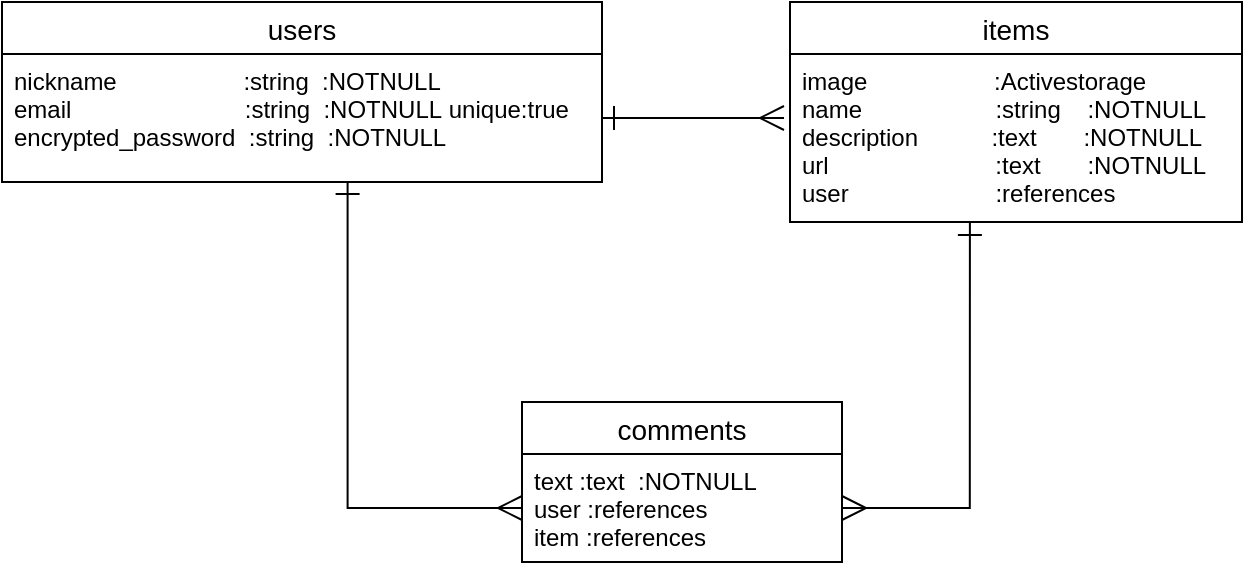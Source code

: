<mxfile version="14.2.4" type="embed">
    <diagram id="T75ojMYrTgQELHcqDZd3" name="ページ1">
        <mxGraphModel dx="728" dy="627" grid="1" gridSize="10" guides="1" tooltips="1" connect="1" arrows="1" fold="1" page="1" pageScale="1" pageWidth="827" pageHeight="1169" math="0" shadow="0">
            <root>
                <mxCell id="0"/>
                <mxCell id="1" parent="0"/>
                <mxCell id="2" value="users" style="swimlane;fontStyle=0;childLayout=stackLayout;horizontal=1;startSize=26;horizontalStack=0;resizeParent=1;resizeParentMax=0;resizeLast=0;collapsible=1;marginBottom=0;align=center;fontSize=14;" parent="1" vertex="1">
                    <mxGeometry x="20" y="90" width="300" height="90" as="geometry"/>
                </mxCell>
                <mxCell id="4" value="nickname                   :string  :NOTNULL&#10;email                          :string  :NOTNULL unique:true&#10;encrypted_password  :string  :NOTNULL" style="text;strokeColor=none;fillColor=none;spacingLeft=4;spacingRight=4;overflow=hidden;rotatable=0;points=[[0,0.5],[1,0.5]];portConstraint=eastwest;fontSize=12;" parent="2" vertex="1">
                    <mxGeometry y="26" width="300" height="64" as="geometry"/>
                </mxCell>
                <mxCell id="20" value="items" style="swimlane;fontStyle=0;childLayout=stackLayout;horizontal=1;startSize=26;horizontalStack=0;resizeParent=1;resizeParentMax=0;resizeLast=0;collapsible=1;marginBottom=0;align=center;fontSize=14;" parent="1" vertex="1">
                    <mxGeometry x="414" y="90" width="226" height="110" as="geometry"/>
                </mxCell>
                <mxCell id="22" value="image                   :Activestorage&#10;name                    :string    :NOTNULL&#10;description           :text       :NOTNULL&#10;url                         :text       :NOTNULL&#10;user                      :references&#10;" style="text;strokeColor=none;fillColor=none;spacingLeft=4;spacingRight=4;overflow=hidden;rotatable=0;points=[[0,0.5],[1,0.5]];portConstraint=eastwest;fontSize=12;align=left;" parent="20" vertex="1">
                    <mxGeometry y="26" width="226" height="84" as="geometry"/>
                </mxCell>
                <mxCell id="24" value="comments" style="swimlane;fontStyle=0;childLayout=stackLayout;horizontal=1;startSize=26;horizontalStack=0;resizeParent=1;resizeParentMax=0;resizeLast=0;collapsible=1;marginBottom=0;align=center;fontSize=14;" parent="1" vertex="1">
                    <mxGeometry x="280" y="290" width="160" height="80" as="geometry"/>
                </mxCell>
                <mxCell id="25" value="text :text  :NOTNULL&#10;user :references&#10;item :references" style="text;strokeColor=none;fillColor=none;spacingLeft=4;spacingRight=4;overflow=hidden;rotatable=0;points=[[0,0.5],[1,0.5]];portConstraint=eastwest;fontSize=12;" parent="24" vertex="1">
                    <mxGeometry y="26" width="160" height="54" as="geometry"/>
                </mxCell>
                <mxCell id="31" style="edgeStyle=orthogonalEdgeStyle;rounded=0;orthogonalLoop=1;jettySize=auto;html=1;entryX=0.398;entryY=1.006;entryDx=0;entryDy=0;entryPerimeter=0;startArrow=ERmany;startFill=0;startSize=10;endArrow=ERone;endFill=0;endSize=10;" parent="1" source="25" target="22" edge="1">
                    <mxGeometry relative="1" as="geometry"/>
                </mxCell>
                <mxCell id="35" style="edgeStyle=orthogonalEdgeStyle;rounded=0;orthogonalLoop=1;jettySize=auto;html=1;entryX=0.576;entryY=1;entryDx=0;entryDy=0;entryPerimeter=0;startArrow=ERmany;startFill=0;startSize=10;endArrow=ERone;endFill=0;endSize=10;" parent="1" source="25" target="4" edge="1">
                    <mxGeometry relative="1" as="geometry"/>
                </mxCell>
                <mxCell id="49" style="edgeStyle=orthogonalEdgeStyle;rounded=0;orthogonalLoop=1;jettySize=auto;html=1;startArrow=ERone;startFill=0;endArrow=ERmany;endFill=0;endSize=10;startSize=10;" edge="1" parent="1" source="4">
                    <mxGeometry relative="1" as="geometry">
                        <mxPoint x="411" y="148" as="targetPoint"/>
                    </mxGeometry>
                </mxCell>
            </root>
        </mxGraphModel>
    </diagram>
</mxfile>